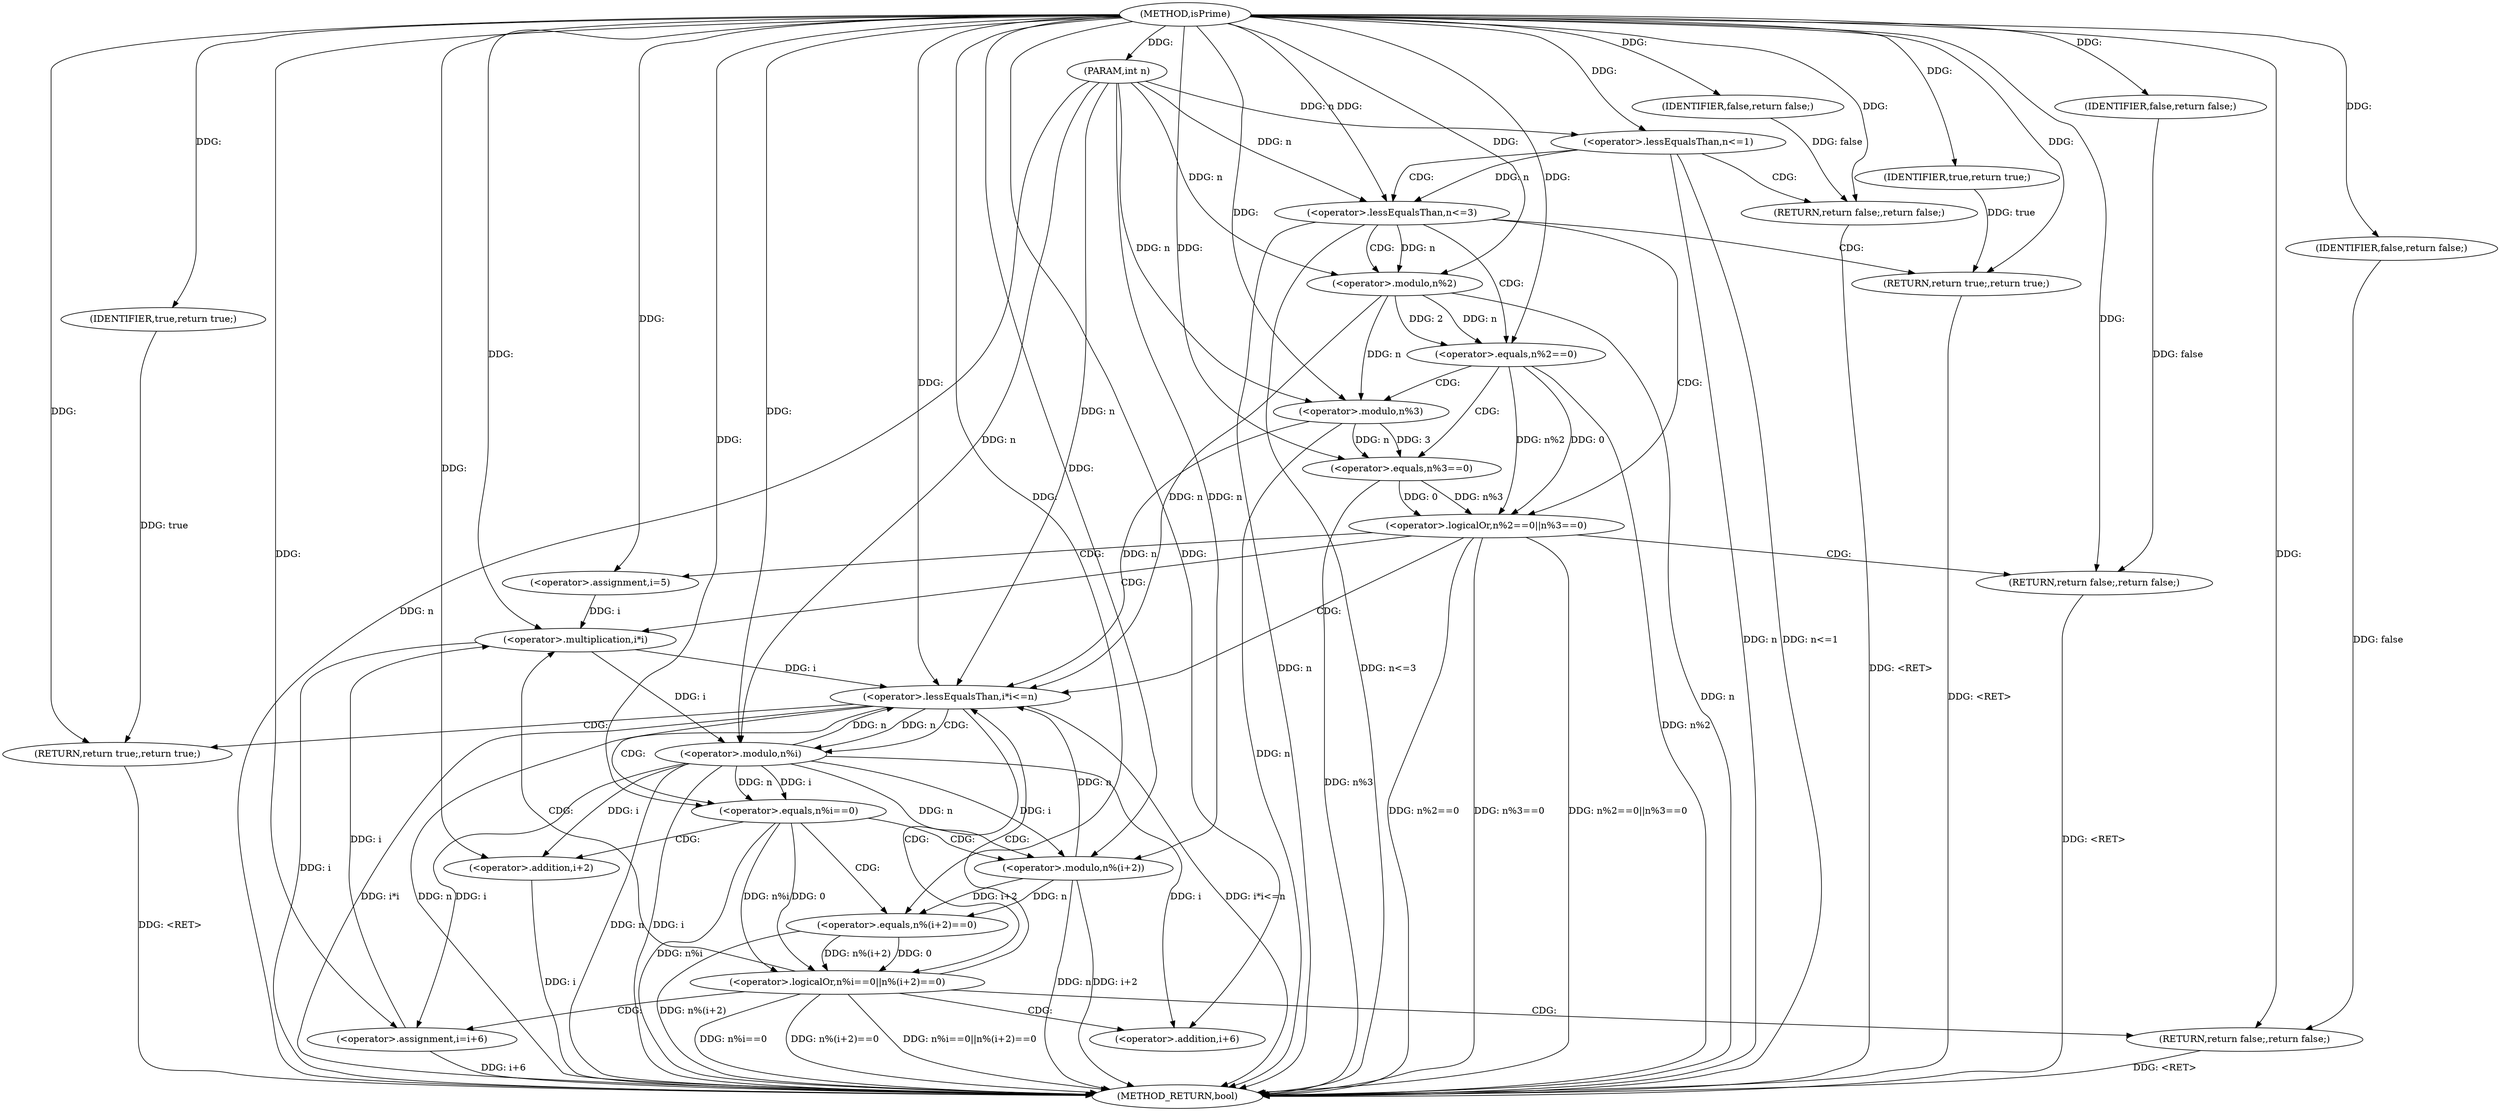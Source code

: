digraph "isPrime" {  
"1000240" [label = "(METHOD,isPrime)" ]
"1000303" [label = "(METHOD_RETURN,bool)" ]
"1000241" [label = "(PARAM,int n)" ]
"1000301" [label = "(RETURN,return true;,return true;)" ]
"1000244" [label = "(<operator>.lessEqualsThan,n<=1)" ]
"1000247" [label = "(RETURN,return false;,return false;)" ]
"1000250" [label = "(<operator>.lessEqualsThan,n<=3)" ]
"1000253" [label = "(RETURN,return true;,return true;)" ]
"1000256" [label = "(<operator>.logicalOr,n%2==0||n%3==0)" ]
"1000267" [label = "(RETURN,return false;,return false;)" ]
"1000271" [label = "(<operator>.assignment,i=5)" ]
"1000274" [label = "(<operator>.lessEqualsThan,i*i<=n)" ]
"1000279" [label = "(<operator>.assignment,i=i+6)" ]
"1000302" [label = "(IDENTIFIER,true,return true;)" ]
"1000248" [label = "(IDENTIFIER,false,return false;)" ]
"1000254" [label = "(IDENTIFIER,true,return true;)" ]
"1000268" [label = "(IDENTIFIER,false,return false;)" ]
"1000257" [label = "(<operator>.equals,n%2==0)" ]
"1000262" [label = "(<operator>.equals,n%3==0)" ]
"1000275" [label = "(<operator>.multiplication,i*i)" ]
"1000281" [label = "(<operator>.addition,i+6)" ]
"1000286" [label = "(<operator>.logicalOr,n%i==0||n%(i+2)==0)" ]
"1000299" [label = "(RETURN,return false;,return false;)" ]
"1000258" [label = "(<operator>.modulo,n%2)" ]
"1000263" [label = "(<operator>.modulo,n%3)" ]
"1000300" [label = "(IDENTIFIER,false,return false;)" ]
"1000287" [label = "(<operator>.equals,n%i==0)" ]
"1000292" [label = "(<operator>.equals,n%(i+2)==0)" ]
"1000288" [label = "(<operator>.modulo,n%i)" ]
"1000293" [label = "(<operator>.modulo,n%(i+2))" ]
"1000295" [label = "(<operator>.addition,i+2)" ]
  "1000247" -> "1000303"  [ label = "DDG: <RET>"] 
  "1000253" -> "1000303"  [ label = "DDG: <RET>"] 
  "1000299" -> "1000303"  [ label = "DDG: <RET>"] 
  "1000267" -> "1000303"  [ label = "DDG: <RET>"] 
  "1000301" -> "1000303"  [ label = "DDG: <RET>"] 
  "1000241" -> "1000303"  [ label = "DDG: n"] 
  "1000244" -> "1000303"  [ label = "DDG: n"] 
  "1000244" -> "1000303"  [ label = "DDG: n<=1"] 
  "1000250" -> "1000303"  [ label = "DDG: n"] 
  "1000250" -> "1000303"  [ label = "DDG: n<=3"] 
  "1000258" -> "1000303"  [ label = "DDG: n"] 
  "1000257" -> "1000303"  [ label = "DDG: n%2"] 
  "1000256" -> "1000303"  [ label = "DDG: n%2==0"] 
  "1000263" -> "1000303"  [ label = "DDG: n"] 
  "1000262" -> "1000303"  [ label = "DDG: n%3"] 
  "1000256" -> "1000303"  [ label = "DDG: n%3==0"] 
  "1000256" -> "1000303"  [ label = "DDG: n%2==0||n%3==0"] 
  "1000275" -> "1000303"  [ label = "DDG: i"] 
  "1000274" -> "1000303"  [ label = "DDG: i*i"] 
  "1000274" -> "1000303"  [ label = "DDG: n"] 
  "1000274" -> "1000303"  [ label = "DDG: i*i<=n"] 
  "1000288" -> "1000303"  [ label = "DDG: n"] 
  "1000288" -> "1000303"  [ label = "DDG: i"] 
  "1000287" -> "1000303"  [ label = "DDG: n%i"] 
  "1000286" -> "1000303"  [ label = "DDG: n%i==0"] 
  "1000293" -> "1000303"  [ label = "DDG: n"] 
  "1000295" -> "1000303"  [ label = "DDG: i"] 
  "1000293" -> "1000303"  [ label = "DDG: i+2"] 
  "1000292" -> "1000303"  [ label = "DDG: n%(i+2)"] 
  "1000286" -> "1000303"  [ label = "DDG: n%(i+2)==0"] 
  "1000286" -> "1000303"  [ label = "DDG: n%i==0||n%(i+2)==0"] 
  "1000279" -> "1000303"  [ label = "DDG: i+6"] 
  "1000240" -> "1000241"  [ label = "DDG: "] 
  "1000302" -> "1000301"  [ label = "DDG: true"] 
  "1000240" -> "1000301"  [ label = "DDG: "] 
  "1000248" -> "1000247"  [ label = "DDG: false"] 
  "1000240" -> "1000247"  [ label = "DDG: "] 
  "1000254" -> "1000253"  [ label = "DDG: true"] 
  "1000240" -> "1000253"  [ label = "DDG: "] 
  "1000268" -> "1000267"  [ label = "DDG: false"] 
  "1000240" -> "1000267"  [ label = "DDG: "] 
  "1000240" -> "1000271"  [ label = "DDG: "] 
  "1000240" -> "1000279"  [ label = "DDG: "] 
  "1000288" -> "1000279"  [ label = "DDG: i"] 
  "1000240" -> "1000302"  [ label = "DDG: "] 
  "1000241" -> "1000244"  [ label = "DDG: n"] 
  "1000240" -> "1000244"  [ label = "DDG: "] 
  "1000240" -> "1000248"  [ label = "DDG: "] 
  "1000244" -> "1000250"  [ label = "DDG: n"] 
  "1000241" -> "1000250"  [ label = "DDG: n"] 
  "1000240" -> "1000250"  [ label = "DDG: "] 
  "1000240" -> "1000254"  [ label = "DDG: "] 
  "1000257" -> "1000256"  [ label = "DDG: 0"] 
  "1000257" -> "1000256"  [ label = "DDG: n%2"] 
  "1000262" -> "1000256"  [ label = "DDG: n%3"] 
  "1000262" -> "1000256"  [ label = "DDG: 0"] 
  "1000240" -> "1000268"  [ label = "DDG: "] 
  "1000275" -> "1000274"  [ label = "DDG: i"] 
  "1000258" -> "1000274"  [ label = "DDG: n"] 
  "1000263" -> "1000274"  [ label = "DDG: n"] 
  "1000288" -> "1000274"  [ label = "DDG: n"] 
  "1000293" -> "1000274"  [ label = "DDG: n"] 
  "1000241" -> "1000274"  [ label = "DDG: n"] 
  "1000240" -> "1000274"  [ label = "DDG: "] 
  "1000258" -> "1000257"  [ label = "DDG: 2"] 
  "1000258" -> "1000257"  [ label = "DDG: n"] 
  "1000240" -> "1000257"  [ label = "DDG: "] 
  "1000263" -> "1000262"  [ label = "DDG: 3"] 
  "1000263" -> "1000262"  [ label = "DDG: n"] 
  "1000240" -> "1000262"  [ label = "DDG: "] 
  "1000271" -> "1000275"  [ label = "DDG: i"] 
  "1000279" -> "1000275"  [ label = "DDG: i"] 
  "1000240" -> "1000275"  [ label = "DDG: "] 
  "1000288" -> "1000281"  [ label = "DDG: i"] 
  "1000240" -> "1000281"  [ label = "DDG: "] 
  "1000300" -> "1000299"  [ label = "DDG: false"] 
  "1000240" -> "1000299"  [ label = "DDG: "] 
  "1000250" -> "1000258"  [ label = "DDG: n"] 
  "1000241" -> "1000258"  [ label = "DDG: n"] 
  "1000240" -> "1000258"  [ label = "DDG: "] 
  "1000258" -> "1000263"  [ label = "DDG: n"] 
  "1000241" -> "1000263"  [ label = "DDG: n"] 
  "1000240" -> "1000263"  [ label = "DDG: "] 
  "1000287" -> "1000286"  [ label = "DDG: n%i"] 
  "1000287" -> "1000286"  [ label = "DDG: 0"] 
  "1000292" -> "1000286"  [ label = "DDG: 0"] 
  "1000292" -> "1000286"  [ label = "DDG: n%(i+2)"] 
  "1000240" -> "1000300"  [ label = "DDG: "] 
  "1000288" -> "1000287"  [ label = "DDG: i"] 
  "1000288" -> "1000287"  [ label = "DDG: n"] 
  "1000240" -> "1000287"  [ label = "DDG: "] 
  "1000293" -> "1000292"  [ label = "DDG: i+2"] 
  "1000293" -> "1000292"  [ label = "DDG: n"] 
  "1000240" -> "1000292"  [ label = "DDG: "] 
  "1000274" -> "1000288"  [ label = "DDG: n"] 
  "1000241" -> "1000288"  [ label = "DDG: n"] 
  "1000240" -> "1000288"  [ label = "DDG: "] 
  "1000275" -> "1000288"  [ label = "DDG: i"] 
  "1000288" -> "1000293"  [ label = "DDG: n"] 
  "1000241" -> "1000293"  [ label = "DDG: n"] 
  "1000240" -> "1000293"  [ label = "DDG: "] 
  "1000288" -> "1000293"  [ label = "DDG: i"] 
  "1000288" -> "1000295"  [ label = "DDG: i"] 
  "1000240" -> "1000295"  [ label = "DDG: "] 
  "1000244" -> "1000247"  [ label = "CDG: "] 
  "1000244" -> "1000250"  [ label = "CDG: "] 
  "1000250" -> "1000258"  [ label = "CDG: "] 
  "1000250" -> "1000253"  [ label = "CDG: "] 
  "1000250" -> "1000257"  [ label = "CDG: "] 
  "1000250" -> "1000256"  [ label = "CDG: "] 
  "1000256" -> "1000274"  [ label = "CDG: "] 
  "1000256" -> "1000271"  [ label = "CDG: "] 
  "1000256" -> "1000267"  [ label = "CDG: "] 
  "1000256" -> "1000275"  [ label = "CDG: "] 
  "1000274" -> "1000286"  [ label = "CDG: "] 
  "1000274" -> "1000301"  [ label = "CDG: "] 
  "1000274" -> "1000287"  [ label = "CDG: "] 
  "1000274" -> "1000288"  [ label = "CDG: "] 
  "1000257" -> "1000263"  [ label = "CDG: "] 
  "1000257" -> "1000262"  [ label = "CDG: "] 
  "1000286" -> "1000274"  [ label = "CDG: "] 
  "1000286" -> "1000281"  [ label = "CDG: "] 
  "1000286" -> "1000299"  [ label = "CDG: "] 
  "1000286" -> "1000279"  [ label = "CDG: "] 
  "1000286" -> "1000275"  [ label = "CDG: "] 
  "1000287" -> "1000293"  [ label = "CDG: "] 
  "1000287" -> "1000295"  [ label = "CDG: "] 
  "1000287" -> "1000292"  [ label = "CDG: "] 
}
